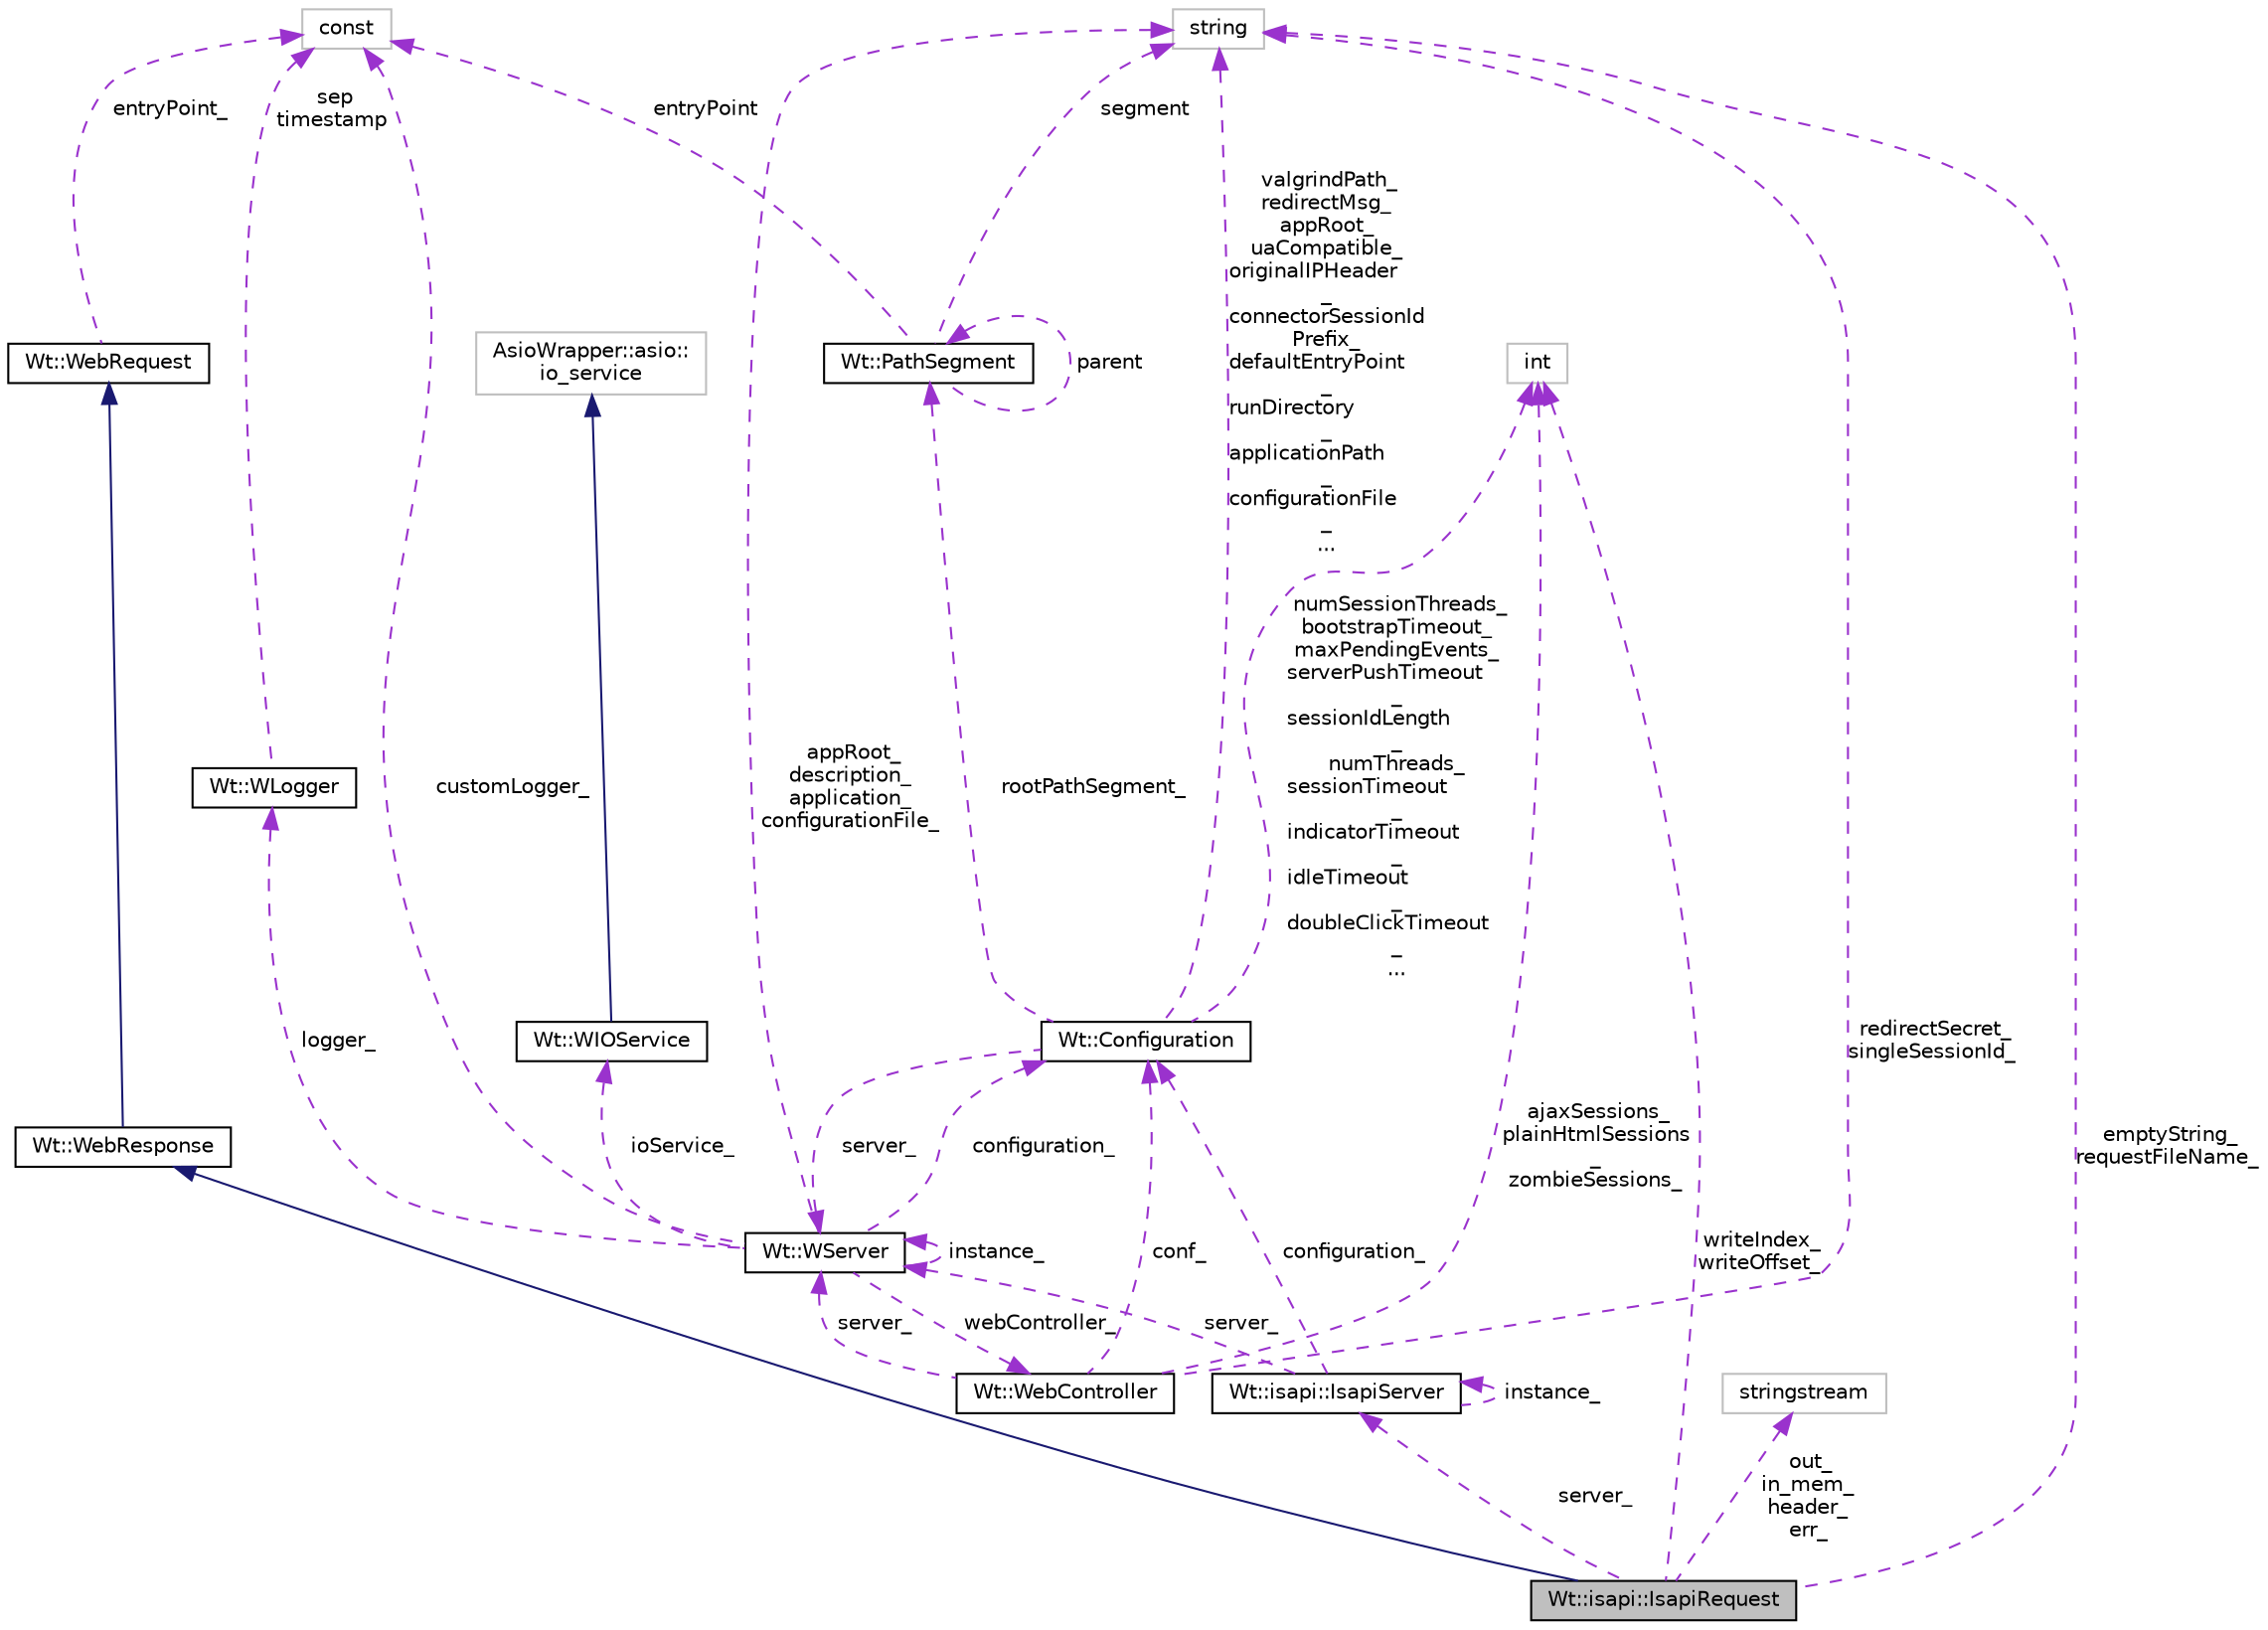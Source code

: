 digraph "Wt::isapi::IsapiRequest"
{
 // LATEX_PDF_SIZE
  edge [fontname="Helvetica",fontsize="10",labelfontname="Helvetica",labelfontsize="10"];
  node [fontname="Helvetica",fontsize="10",shape=record];
  Node1 [label="Wt::isapi::IsapiRequest",height=0.2,width=0.4,color="black", fillcolor="grey75", style="filled", fontcolor="black",tooltip=" "];
  Node2 -> Node1 [dir="back",color="midnightblue",fontsize="10",style="solid",fontname="Helvetica"];
  Node2 [label="Wt::WebResponse",height=0.2,width=0.4,color="black", fillcolor="white", style="filled",URL="$classWt_1_1WebResponse.html",tooltip=" "];
  Node3 -> Node2 [dir="back",color="midnightblue",fontsize="10",style="solid",fontname="Helvetica"];
  Node3 [label="Wt::WebRequest",height=0.2,width=0.4,color="black", fillcolor="white", style="filled",URL="$classWt_1_1WebRequest.html",tooltip=" "];
  Node4 -> Node3 [dir="back",color="darkorchid3",fontsize="10",style="dashed",label=" entryPoint_" ,fontname="Helvetica"];
  Node4 [label="const",height=0.2,width=0.4,color="grey75", fillcolor="white", style="filled",tooltip=" "];
  Node5 -> Node1 [dir="back",color="darkorchid3",fontsize="10",style="dashed",label=" server_" ,fontname="Helvetica"];
  Node5 [label="Wt::isapi::IsapiServer",height=0.2,width=0.4,color="black", fillcolor="white", style="filled",URL="$classWt_1_1isapi_1_1IsapiServer.html",tooltip=" "];
  Node6 -> Node5 [dir="back",color="darkorchid3",fontsize="10",style="dashed",label=" configuration_" ,fontname="Helvetica"];
  Node6 [label="Wt::Configuration",height=0.2,width=0.4,color="black", fillcolor="white", style="filled",URL="$classWt_1_1Configuration.html",tooltip=" "];
  Node7 -> Node6 [dir="back",color="darkorchid3",fontsize="10",style="dashed",label=" rootPathSegment_" ,fontname="Helvetica"];
  Node7 [label="Wt::PathSegment",height=0.2,width=0.4,color="black", fillcolor="white", style="filled",URL="$structWt_1_1PathSegment.html",tooltip=" "];
  Node7 -> Node7 [dir="back",color="darkorchid3",fontsize="10",style="dashed",label=" parent" ,fontname="Helvetica"];
  Node8 -> Node7 [dir="back",color="darkorchid3",fontsize="10",style="dashed",label=" segment" ,fontname="Helvetica"];
  Node8 [label="string",height=0.2,width=0.4,color="grey75", fillcolor="white", style="filled",tooltip=" "];
  Node4 -> Node7 [dir="back",color="darkorchid3",fontsize="10",style="dashed",label=" entryPoint" ,fontname="Helvetica"];
  Node9 -> Node6 [dir="back",color="darkorchid3",fontsize="10",style="dashed",label=" server_" ,fontname="Helvetica"];
  Node9 [label="Wt::WServer",height=0.2,width=0.4,color="black", fillcolor="white", style="filled",URL="$classWt_1_1WServer.html",tooltip="A class encapsulating a web application server."];
  Node10 -> Node9 [dir="back",color="darkorchid3",fontsize="10",style="dashed",label=" ioService_" ,fontname="Helvetica"];
  Node10 [label="Wt::WIOService",height=0.2,width=0.4,color="black", fillcolor="white", style="filled",URL="$classWt_1_1WIOService.html",tooltip="An I/O service."];
  Node11 -> Node10 [dir="back",color="midnightblue",fontsize="10",style="solid",fontname="Helvetica"];
  Node11 [label="AsioWrapper::asio::\lio_service",height=0.2,width=0.4,color="grey75", fillcolor="white", style="filled",tooltip=" "];
  Node6 -> Node9 [dir="back",color="darkorchid3",fontsize="10",style="dashed",label=" configuration_" ,fontname="Helvetica"];
  Node12 -> Node9 [dir="back",color="darkorchid3",fontsize="10",style="dashed",label=" logger_" ,fontname="Helvetica"];
  Node12 [label="Wt::WLogger",height=0.2,width=0.4,color="black", fillcolor="white", style="filled",URL="$classWt_1_1WLogger.html",tooltip="A simple logging class."];
  Node4 -> Node12 [dir="back",color="darkorchid3",fontsize="10",style="dashed",label=" sep\ntimestamp" ,fontname="Helvetica"];
  Node9 -> Node9 [dir="back",color="darkorchid3",fontsize="10",style="dashed",label=" instance_" ,fontname="Helvetica"];
  Node13 -> Node9 [dir="back",color="darkorchid3",fontsize="10",style="dashed",label=" webController_" ,fontname="Helvetica"];
  Node13 [label="Wt::WebController",height=0.2,width=0.4,color="black", fillcolor="white", style="filled",URL="$classWt_1_1WebController.html",tooltip=" "];
  Node6 -> Node13 [dir="back",color="darkorchid3",fontsize="10",style="dashed",label=" conf_" ,fontname="Helvetica"];
  Node9 -> Node13 [dir="back",color="darkorchid3",fontsize="10",style="dashed",label=" server_" ,fontname="Helvetica"];
  Node14 -> Node13 [dir="back",color="darkorchid3",fontsize="10",style="dashed",label=" ajaxSessions_\nplainHtmlSessions\l_\nzombieSessions_" ,fontname="Helvetica"];
  Node14 [label="int",height=0.2,width=0.4,color="grey75", fillcolor="white", style="filled",tooltip=" "];
  Node8 -> Node13 [dir="back",color="darkorchid3",fontsize="10",style="dashed",label=" redirectSecret_\nsingleSessionId_" ,fontname="Helvetica"];
  Node8 -> Node9 [dir="back",color="darkorchid3",fontsize="10",style="dashed",label=" appRoot_\ndescription_\napplication_\nconfigurationFile_" ,fontname="Helvetica"];
  Node4 -> Node9 [dir="back",color="darkorchid3",fontsize="10",style="dashed",label=" customLogger_" ,fontname="Helvetica"];
  Node14 -> Node6 [dir="back",color="darkorchid3",fontsize="10",style="dashed",label=" numSessionThreads_\nbootstrapTimeout_\nmaxPendingEvents_\nserverPushTimeout\l_\nsessionIdLength\l_\nnumThreads_\nsessionTimeout\l_\nindicatorTimeout\l_\nidleTimeout\l_\ndoubleClickTimeout\l_\n..." ,fontname="Helvetica"];
  Node8 -> Node6 [dir="back",color="darkorchid3",fontsize="10",style="dashed",label=" valgrindPath_\nredirectMsg_\nappRoot_\nuaCompatible_\noriginalIPHeader\l_\nconnectorSessionId\lPrefix_\ndefaultEntryPoint\l_\nrunDirectory\l_\napplicationPath\l_\nconfigurationFile\l_\n..." ,fontname="Helvetica"];
  Node9 -> Node5 [dir="back",color="darkorchid3",fontsize="10",style="dashed",label=" server_" ,fontname="Helvetica"];
  Node5 -> Node5 [dir="back",color="darkorchid3",fontsize="10",style="dashed",label=" instance_" ,fontname="Helvetica"];
  Node14 -> Node1 [dir="back",color="darkorchid3",fontsize="10",style="dashed",label=" writeIndex_\nwriteOffset_" ,fontname="Helvetica"];
  Node8 -> Node1 [dir="back",color="darkorchid3",fontsize="10",style="dashed",label=" emptyString_\nrequestFileName_" ,fontname="Helvetica"];
  Node15 -> Node1 [dir="back",color="darkorchid3",fontsize="10",style="dashed",label=" out_\nin_mem_\nheader_\nerr_" ,fontname="Helvetica"];
  Node15 [label="stringstream",height=0.2,width=0.4,color="grey75", fillcolor="white", style="filled",tooltip=" "];
}
